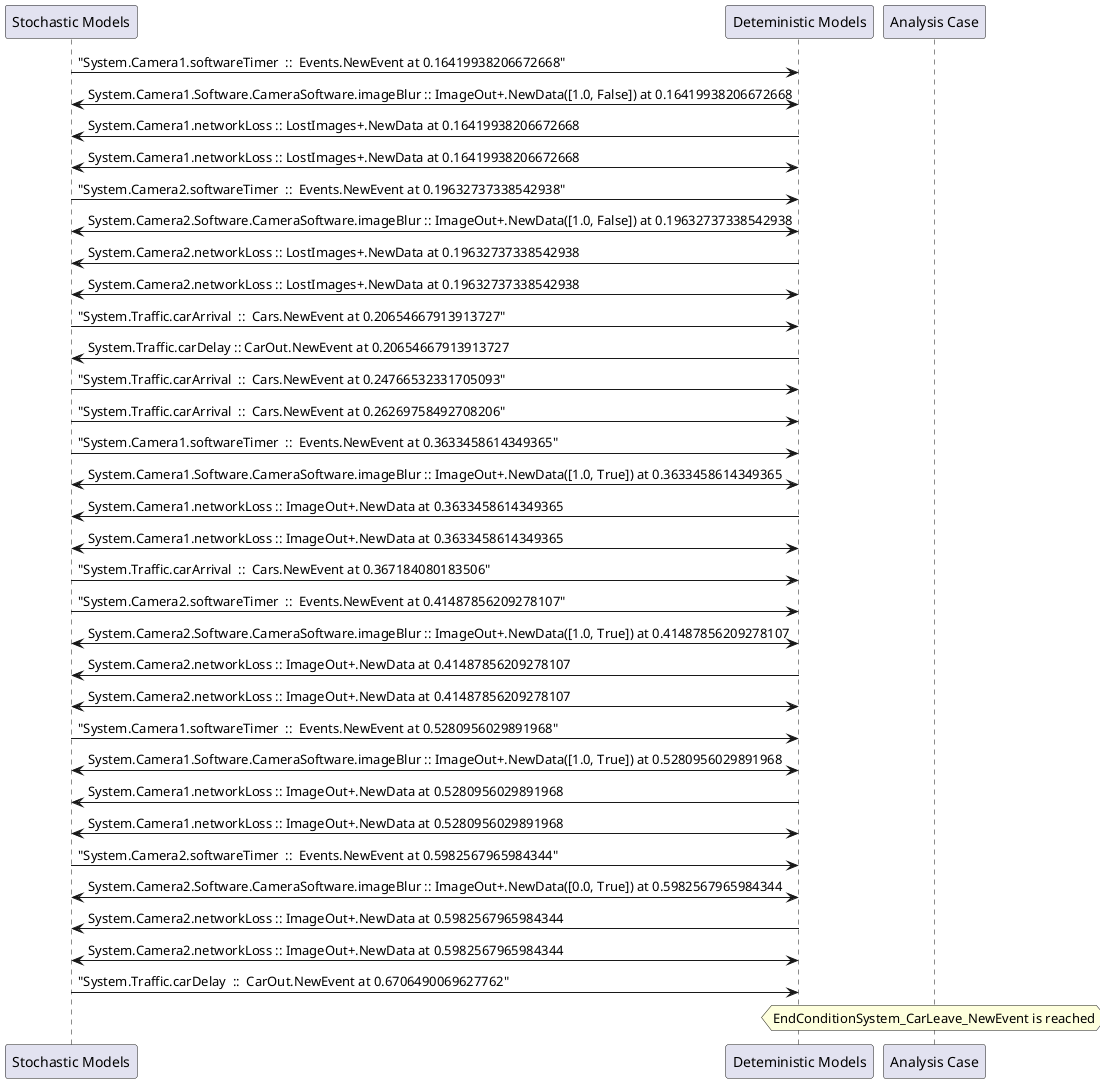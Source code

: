 
	@startuml
	participant "Stochastic Models" as stochmodel
	participant "Deteministic Models" as detmodel
	participant "Analysis Case" as analysis
	{40197_stop} stochmodel -> detmodel : "System.Camera1.softwareTimer  ::  Events.NewEvent at 0.16419938206672668"
detmodel <-> stochmodel : System.Camera1.Software.CameraSoftware.imageBlur :: ImageOut+.NewData([1.0, False]) at 0.16419938206672668
detmodel -> stochmodel : System.Camera1.networkLoss :: LostImages+.NewData at 0.16419938206672668
detmodel <-> stochmodel : System.Camera1.networkLoss :: LostImages+.NewData at 0.16419938206672668
{40214_stop} stochmodel -> detmodel : "System.Camera2.softwareTimer  ::  Events.NewEvent at 0.19632737338542938"
detmodel <-> stochmodel : System.Camera2.Software.CameraSoftware.imageBlur :: ImageOut+.NewData([1.0, False]) at 0.19632737338542938
detmodel -> stochmodel : System.Camera2.networkLoss :: LostImages+.NewData at 0.19632737338542938
detmodel <-> stochmodel : System.Camera2.networkLoss :: LostImages+.NewData at 0.19632737338542938
{40230_stop} stochmodel -> detmodel : "System.Traffic.carArrival  ::  Cars.NewEvent at 0.20654667913913727"
{40242_start} detmodel -> stochmodel : System.Traffic.carDelay :: CarOut.NewEvent at 0.20654667913913727
{40231_stop} stochmodel -> detmodel : "System.Traffic.carArrival  ::  Cars.NewEvent at 0.24766532331705093"
{40232_stop} stochmodel -> detmodel : "System.Traffic.carArrival  ::  Cars.NewEvent at 0.26269758492708206"
{40198_stop} stochmodel -> detmodel : "System.Camera1.softwareTimer  ::  Events.NewEvent at 0.3633458614349365"
detmodel <-> stochmodel : System.Camera1.Software.CameraSoftware.imageBlur :: ImageOut+.NewData([1.0, True]) at 0.3633458614349365
detmodel -> stochmodel : System.Camera1.networkLoss :: ImageOut+.NewData at 0.3633458614349365
detmodel <-> stochmodel : System.Camera1.networkLoss :: ImageOut+.NewData at 0.3633458614349365
{40233_stop} stochmodel -> detmodel : "System.Traffic.carArrival  ::  Cars.NewEvent at 0.367184080183506"
{40215_stop} stochmodel -> detmodel : "System.Camera2.softwareTimer  ::  Events.NewEvent at 0.41487856209278107"
detmodel <-> stochmodel : System.Camera2.Software.CameraSoftware.imageBlur :: ImageOut+.NewData([1.0, True]) at 0.41487856209278107
detmodel -> stochmodel : System.Camera2.networkLoss :: ImageOut+.NewData at 0.41487856209278107
detmodel <-> stochmodel : System.Camera2.networkLoss :: ImageOut+.NewData at 0.41487856209278107
{40199_stop} stochmodel -> detmodel : "System.Camera1.softwareTimer  ::  Events.NewEvent at 0.5280956029891968"
detmodel <-> stochmodel : System.Camera1.Software.CameraSoftware.imageBlur :: ImageOut+.NewData([1.0, True]) at 0.5280956029891968
detmodel -> stochmodel : System.Camera1.networkLoss :: ImageOut+.NewData at 0.5280956029891968
detmodel <-> stochmodel : System.Camera1.networkLoss :: ImageOut+.NewData at 0.5280956029891968
{40216_stop} stochmodel -> detmodel : "System.Camera2.softwareTimer  ::  Events.NewEvent at 0.5982567965984344"
detmodel <-> stochmodel : System.Camera2.Software.CameraSoftware.imageBlur :: ImageOut+.NewData([0.0, True]) at 0.5982567965984344
detmodel -> stochmodel : System.Camera2.networkLoss :: ImageOut+.NewData at 0.5982567965984344
detmodel <-> stochmodel : System.Camera2.networkLoss :: ImageOut+.NewData at 0.5982567965984344
{40242_stop} stochmodel -> detmodel : "System.Traffic.carDelay  ::  CarOut.NewEvent at 0.6706490069627762"
{40242_start} <-> {40242_stop} : delay
hnote over analysis 
EndConditionSystem_CarLeave_NewEvent is reached
endnote
@enduml